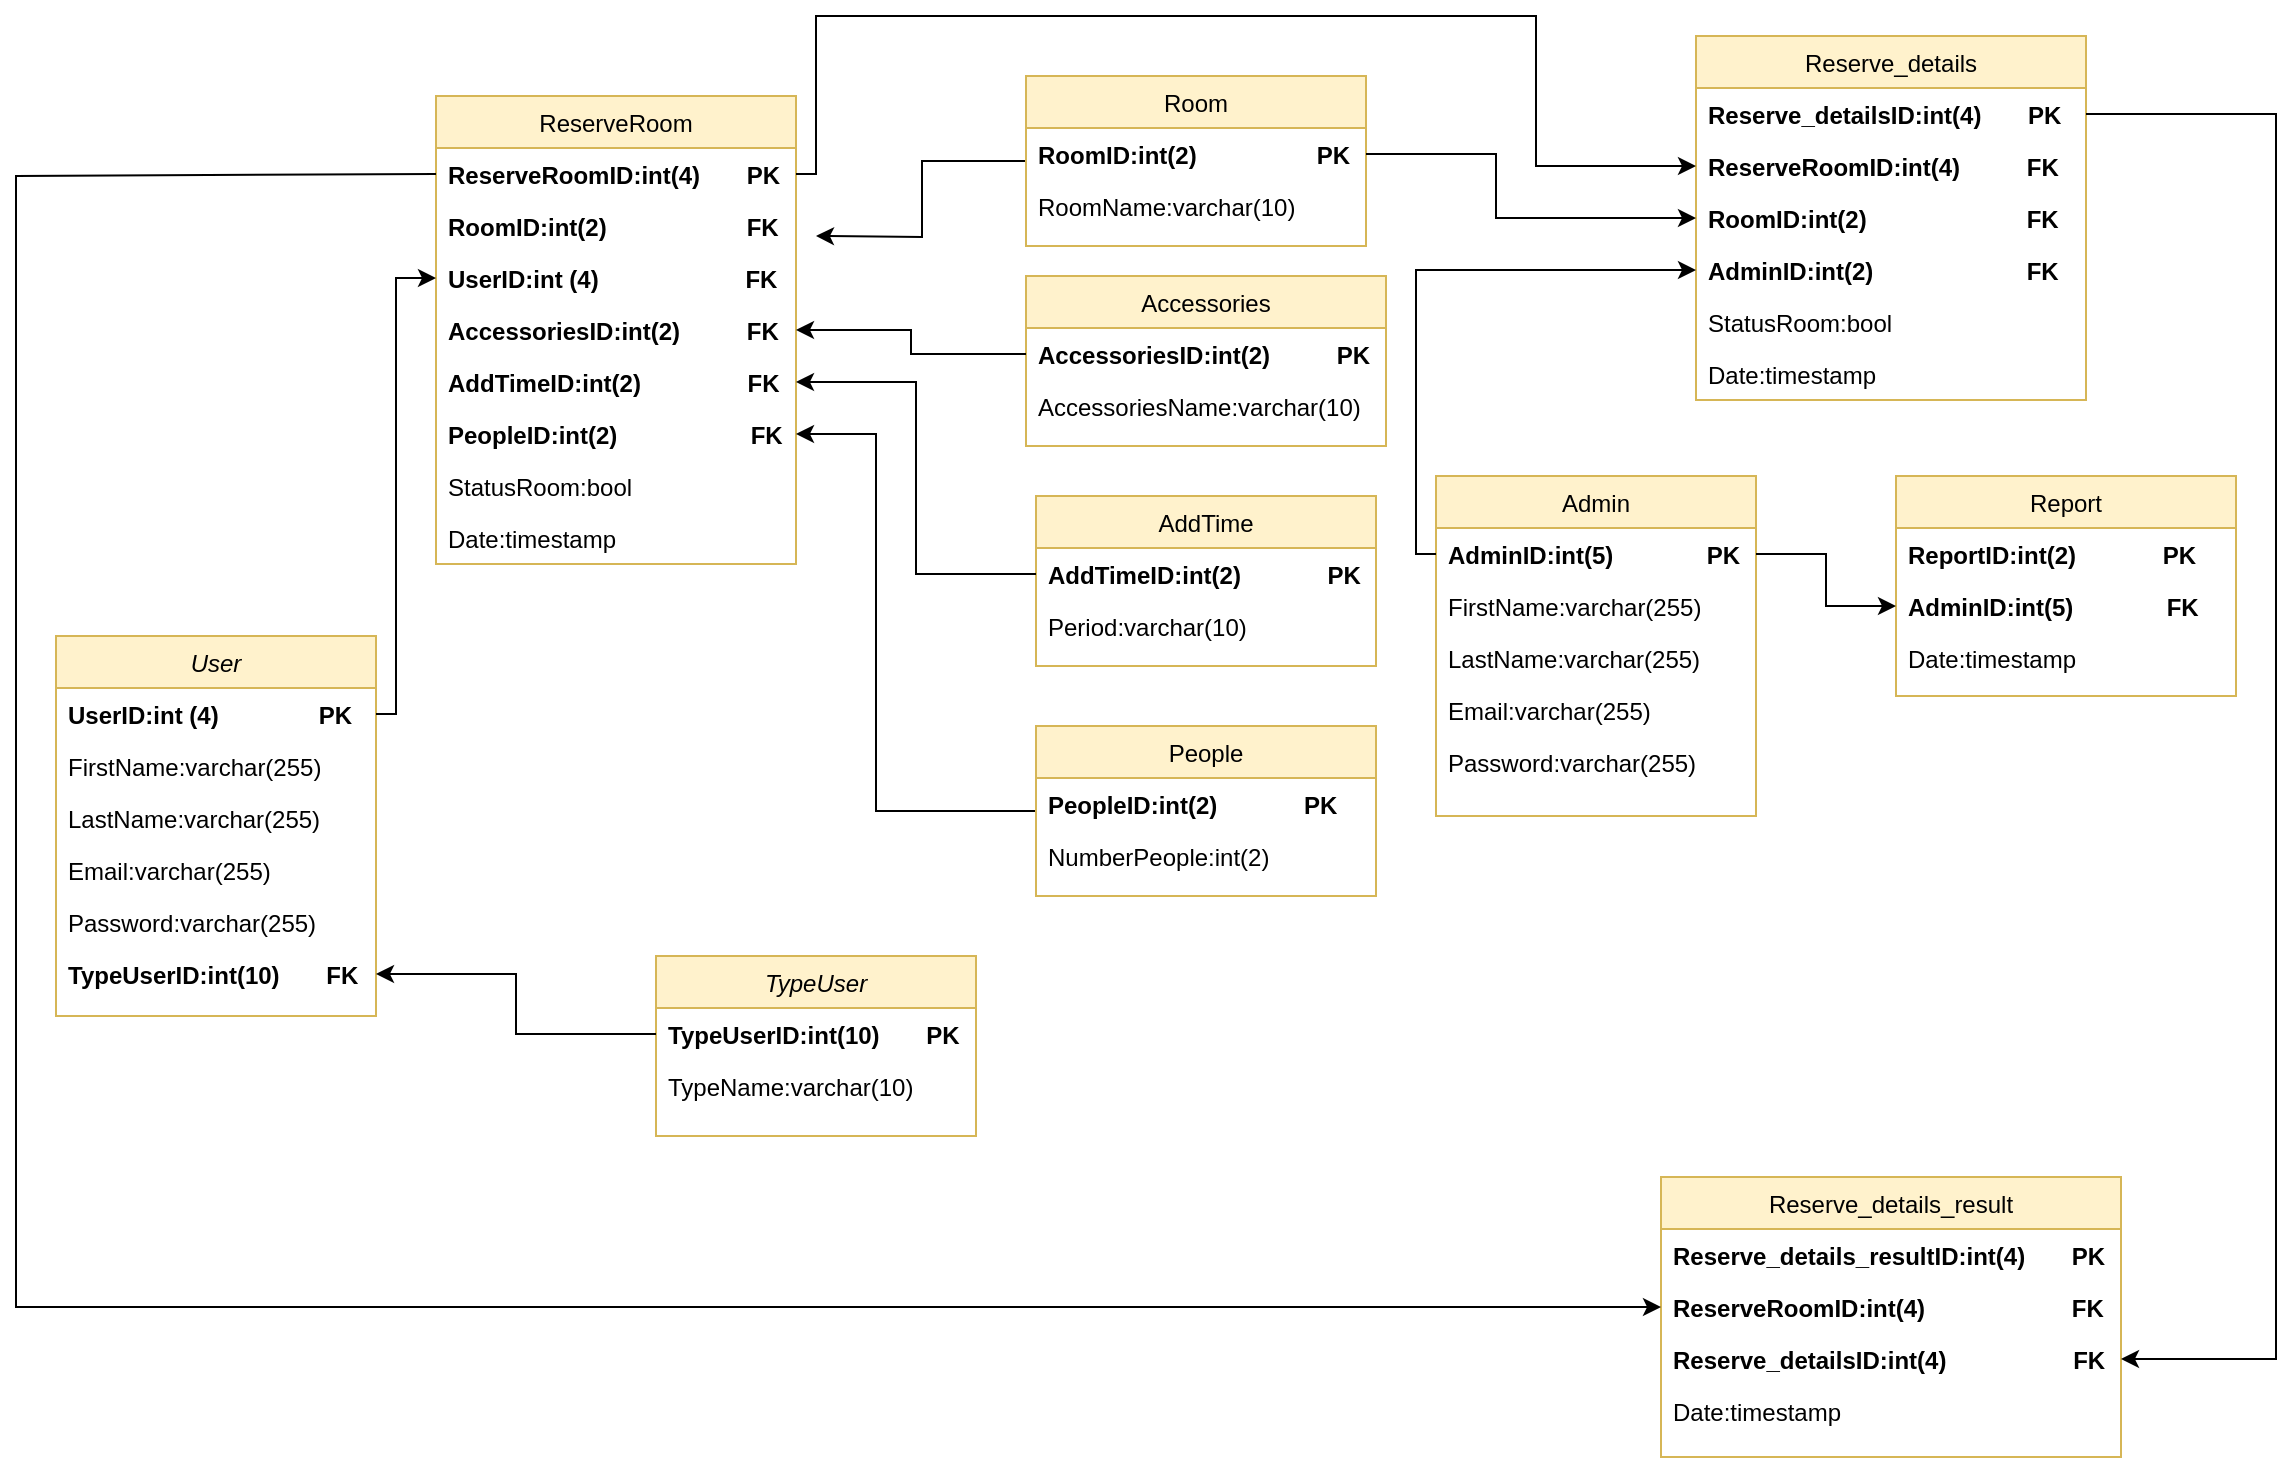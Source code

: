 <mxfile version="14.9.8" type="github">
  <diagram id="C5RBs43oDa-KdzZeNtuy" name="Page-1">
    <mxGraphModel dx="1483" dy="699" grid="1" gridSize="10" guides="1" tooltips="1" connect="1" arrows="1" fold="1" page="1" pageScale="1" pageWidth="1169" pageHeight="827" math="0" shadow="0">
      <root>
        <mxCell id="WIyWlLk6GJQsqaUBKTNV-0" />
        <mxCell id="WIyWlLk6GJQsqaUBKTNV-1" parent="WIyWlLk6GJQsqaUBKTNV-0" />
        <mxCell id="zkfFHV4jXpPFQw0GAbJ--0" value="User" style="swimlane;fontStyle=2;align=center;verticalAlign=top;childLayout=stackLayout;horizontal=1;startSize=26;horizontalStack=0;resizeParent=1;resizeLast=0;collapsible=1;marginBottom=0;rounded=0;shadow=0;strokeWidth=1;fillColor=#fff2cc;strokeColor=#d6b656;" parent="WIyWlLk6GJQsqaUBKTNV-1" vertex="1">
          <mxGeometry x="30" y="360" width="160" height="190" as="geometry">
            <mxRectangle x="230" y="140" width="160" height="26" as="alternateBounds" />
          </mxGeometry>
        </mxCell>
        <mxCell id="zkfFHV4jXpPFQw0GAbJ--1" value="UserID:int (4)               PK" style="text;align=left;verticalAlign=top;spacingLeft=4;spacingRight=4;overflow=hidden;rotatable=0;points=[[0,0.5],[1,0.5]];portConstraint=eastwest;fontStyle=1" parent="zkfFHV4jXpPFQw0GAbJ--0" vertex="1">
          <mxGeometry y="26" width="160" height="26" as="geometry" />
        </mxCell>
        <mxCell id="zkfFHV4jXpPFQw0GAbJ--2" value="FirstName:varchar(255)" style="text;align=left;verticalAlign=top;spacingLeft=4;spacingRight=4;overflow=hidden;rotatable=0;points=[[0,0.5],[1,0.5]];portConstraint=eastwest;rounded=0;shadow=0;html=0;" parent="zkfFHV4jXpPFQw0GAbJ--0" vertex="1">
          <mxGeometry y="52" width="160" height="26" as="geometry" />
        </mxCell>
        <mxCell id="zkfFHV4jXpPFQw0GAbJ--3" value="LastName:varchar(255)" style="text;align=left;verticalAlign=top;spacingLeft=4;spacingRight=4;overflow=hidden;rotatable=0;points=[[0,0.5],[1,0.5]];portConstraint=eastwest;rounded=0;shadow=0;html=0;" parent="zkfFHV4jXpPFQw0GAbJ--0" vertex="1">
          <mxGeometry y="78" width="160" height="26" as="geometry" />
        </mxCell>
        <mxCell id="7BkU9RCoi4VLLVCt1svQ-0" value="Email:varchar(255)" style="text;align=left;verticalAlign=top;spacingLeft=4;spacingRight=4;overflow=hidden;rotatable=0;points=[[0,0.5],[1,0.5]];portConstraint=eastwest;rounded=0;shadow=0;html=0;" vertex="1" parent="zkfFHV4jXpPFQw0GAbJ--0">
          <mxGeometry y="104" width="160" height="26" as="geometry" />
        </mxCell>
        <mxCell id="7BkU9RCoi4VLLVCt1svQ-1" value="Password:varchar(255)" style="text;align=left;verticalAlign=top;spacingLeft=4;spacingRight=4;overflow=hidden;rotatable=0;points=[[0,0.5],[1,0.5]];portConstraint=eastwest;rounded=0;shadow=0;html=0;" vertex="1" parent="zkfFHV4jXpPFQw0GAbJ--0">
          <mxGeometry y="130" width="160" height="26" as="geometry" />
        </mxCell>
        <mxCell id="7BkU9RCoi4VLLVCt1svQ-8" value="TypeUserID:int(10)       FK" style="text;align=left;verticalAlign=top;spacingLeft=4;spacingRight=4;overflow=hidden;rotatable=0;points=[[0,0.5],[1,0.5]];portConstraint=eastwest;rounded=0;shadow=0;html=0;fontStyle=1" vertex="1" parent="zkfFHV4jXpPFQw0GAbJ--0">
          <mxGeometry y="156" width="160" height="26" as="geometry" />
        </mxCell>
        <mxCell id="zkfFHV4jXpPFQw0GAbJ--6" value="Admin" style="swimlane;fontStyle=0;align=center;verticalAlign=top;childLayout=stackLayout;horizontal=1;startSize=26;horizontalStack=0;resizeParent=1;resizeLast=0;collapsible=1;marginBottom=0;rounded=0;shadow=0;strokeWidth=1;fillColor=#fff2cc;strokeColor=#d6b656;" parent="WIyWlLk6GJQsqaUBKTNV-1" vertex="1">
          <mxGeometry x="720" y="280" width="160" height="170" as="geometry">
            <mxRectangle x="130" y="380" width="160" height="26" as="alternateBounds" />
          </mxGeometry>
        </mxCell>
        <mxCell id="zkfFHV4jXpPFQw0GAbJ--7" value="AdminID:int(5)              PK" style="text;align=left;verticalAlign=top;spacingLeft=4;spacingRight=4;overflow=hidden;rotatable=0;points=[[0,0.5],[1,0.5]];portConstraint=eastwest;fontStyle=1" parent="zkfFHV4jXpPFQw0GAbJ--6" vertex="1">
          <mxGeometry y="26" width="160" height="26" as="geometry" />
        </mxCell>
        <mxCell id="zkfFHV4jXpPFQw0GAbJ--8" value="FirstName:varchar(255)" style="text;align=left;verticalAlign=top;spacingLeft=4;spacingRight=4;overflow=hidden;rotatable=0;points=[[0,0.5],[1,0.5]];portConstraint=eastwest;rounded=0;shadow=0;html=0;" parent="zkfFHV4jXpPFQw0GAbJ--6" vertex="1">
          <mxGeometry y="52" width="160" height="26" as="geometry" />
        </mxCell>
        <mxCell id="zkfFHV4jXpPFQw0GAbJ--10" value="LastName:varchar(255)" style="text;align=left;verticalAlign=top;spacingLeft=4;spacingRight=4;overflow=hidden;rotatable=0;points=[[0,0.5],[1,0.5]];portConstraint=eastwest;fontStyle=0" parent="zkfFHV4jXpPFQw0GAbJ--6" vertex="1">
          <mxGeometry y="78" width="160" height="26" as="geometry" />
        </mxCell>
        <mxCell id="zkfFHV4jXpPFQw0GAbJ--11" value="Email:varchar(255)" style="text;align=left;verticalAlign=top;spacingLeft=4;spacingRight=4;overflow=hidden;rotatable=0;points=[[0,0.5],[1,0.5]];portConstraint=eastwest;" parent="zkfFHV4jXpPFQw0GAbJ--6" vertex="1">
          <mxGeometry y="104" width="160" height="26" as="geometry" />
        </mxCell>
        <mxCell id="7BkU9RCoi4VLLVCt1svQ-10" value="Password:varchar(255)" style="text;align=left;verticalAlign=top;spacingLeft=4;spacingRight=4;overflow=hidden;rotatable=0;points=[[0,0.5],[1,0.5]];portConstraint=eastwest;" vertex="1" parent="zkfFHV4jXpPFQw0GAbJ--6">
          <mxGeometry y="130" width="160" height="26" as="geometry" />
        </mxCell>
        <mxCell id="zkfFHV4jXpPFQw0GAbJ--13" value="ReserveRoom" style="swimlane;fontStyle=0;align=center;verticalAlign=top;childLayout=stackLayout;horizontal=1;startSize=26;horizontalStack=0;resizeParent=1;resizeLast=0;collapsible=1;marginBottom=0;rounded=0;shadow=0;strokeWidth=1;fillColor=#fff2cc;strokeColor=#d6b656;" parent="WIyWlLk6GJQsqaUBKTNV-1" vertex="1">
          <mxGeometry x="220" y="90" width="180" height="234" as="geometry">
            <mxRectangle x="340" y="380" width="170" height="26" as="alternateBounds" />
          </mxGeometry>
        </mxCell>
        <mxCell id="zkfFHV4jXpPFQw0GAbJ--14" value="ReserveRoomID:int(4)       PK" style="text;align=left;verticalAlign=top;spacingLeft=4;spacingRight=4;overflow=hidden;rotatable=0;points=[[0,0.5],[1,0.5]];portConstraint=eastwest;fontStyle=1" parent="zkfFHV4jXpPFQw0GAbJ--13" vertex="1">
          <mxGeometry y="26" width="180" height="26" as="geometry" />
        </mxCell>
        <mxCell id="7BkU9RCoi4VLLVCt1svQ-16" value="RoomID:int(2)                     FK" style="text;align=left;verticalAlign=top;spacingLeft=4;spacingRight=4;overflow=hidden;rotatable=0;points=[[0,0.5],[1,0.5]];portConstraint=eastwest;fontStyle=1" vertex="1" parent="zkfFHV4jXpPFQw0GAbJ--13">
          <mxGeometry y="52" width="180" height="26" as="geometry" />
        </mxCell>
        <mxCell id="7BkU9RCoi4VLLVCt1svQ-66" value="UserID:int (4)                      FK" style="text;align=left;verticalAlign=top;spacingLeft=4;spacingRight=4;overflow=hidden;rotatable=0;points=[[0,0.5],[1,0.5]];portConstraint=eastwest;fontStyle=1" vertex="1" parent="zkfFHV4jXpPFQw0GAbJ--13">
          <mxGeometry y="78" width="180" height="26" as="geometry" />
        </mxCell>
        <mxCell id="7BkU9RCoi4VLLVCt1svQ-21" value="AccessoriesID:int(2)          FK" style="text;align=left;verticalAlign=top;spacingLeft=4;spacingRight=4;overflow=hidden;rotatable=0;points=[[0,0.5],[1,0.5]];portConstraint=eastwest;fontStyle=1" vertex="1" parent="zkfFHV4jXpPFQw0GAbJ--13">
          <mxGeometry y="104" width="180" height="26" as="geometry" />
        </mxCell>
        <mxCell id="7BkU9RCoi4VLLVCt1svQ-25" value="AddTimeID:int(2)                FK" style="text;align=left;verticalAlign=top;spacingLeft=4;spacingRight=4;overflow=hidden;rotatable=0;points=[[0,0.5],[1,0.5]];portConstraint=eastwest;fontStyle=1" vertex="1" parent="zkfFHV4jXpPFQw0GAbJ--13">
          <mxGeometry y="130" width="180" height="26" as="geometry" />
        </mxCell>
        <mxCell id="7BkU9RCoi4VLLVCt1svQ-29" value="PeopleID:int(2)                    FK" style="text;align=left;verticalAlign=top;spacingLeft=4;spacingRight=4;overflow=hidden;rotatable=0;points=[[0,0.5],[1,0.5]];portConstraint=eastwest;fontStyle=1" vertex="1" parent="zkfFHV4jXpPFQw0GAbJ--13">
          <mxGeometry y="156" width="180" height="26" as="geometry" />
        </mxCell>
        <mxCell id="7BkU9RCoi4VLLVCt1svQ-33" value="StatusRoom:bool          " style="text;align=left;verticalAlign=top;spacingLeft=4;spacingRight=4;overflow=hidden;rotatable=0;points=[[0,0.5],[1,0.5]];portConstraint=eastwest;fontStyle=0" vertex="1" parent="zkfFHV4jXpPFQw0GAbJ--13">
          <mxGeometry y="182" width="180" height="26" as="geometry" />
        </mxCell>
        <mxCell id="7BkU9RCoi4VLLVCt1svQ-34" value="Date:timestamp" style="text;align=left;verticalAlign=top;spacingLeft=4;spacingRight=4;overflow=hidden;rotatable=0;points=[[0,0.5],[1,0.5]];portConstraint=eastwest;fontStyle=0" vertex="1" parent="zkfFHV4jXpPFQw0GAbJ--13">
          <mxGeometry y="208" width="180" height="26" as="geometry" />
        </mxCell>
        <mxCell id="7BkU9RCoi4VLLVCt1svQ-2" value="TypeUser" style="swimlane;fontStyle=2;align=center;verticalAlign=top;childLayout=stackLayout;horizontal=1;startSize=26;horizontalStack=0;resizeParent=1;resizeLast=0;collapsible=1;marginBottom=0;rounded=0;shadow=0;strokeWidth=1;fillColor=#fff2cc;strokeColor=#d6b656;" vertex="1" parent="WIyWlLk6GJQsqaUBKTNV-1">
          <mxGeometry x="330" y="520" width="160" height="90" as="geometry">
            <mxRectangle x="230" y="140" width="160" height="26" as="alternateBounds" />
          </mxGeometry>
        </mxCell>
        <mxCell id="7BkU9RCoi4VLLVCt1svQ-3" value="TypeUserID:int(10)       PK" style="text;align=left;verticalAlign=top;spacingLeft=4;spacingRight=4;overflow=hidden;rotatable=0;points=[[0,0.5],[1,0.5]];portConstraint=eastwest;fontStyle=1" vertex="1" parent="7BkU9RCoi4VLLVCt1svQ-2">
          <mxGeometry y="26" width="160" height="26" as="geometry" />
        </mxCell>
        <mxCell id="7BkU9RCoi4VLLVCt1svQ-4" value="TypeName:varchar(10)" style="text;align=left;verticalAlign=top;spacingLeft=4;spacingRight=4;overflow=hidden;rotatable=0;points=[[0,0.5],[1,0.5]];portConstraint=eastwest;rounded=0;shadow=0;html=0;" vertex="1" parent="7BkU9RCoi4VLLVCt1svQ-2">
          <mxGeometry y="52" width="160" height="26" as="geometry" />
        </mxCell>
        <mxCell id="7BkU9RCoi4VLLVCt1svQ-81" style="edgeStyle=orthogonalEdgeStyle;rounded=0;orthogonalLoop=1;jettySize=auto;html=1;" edge="1" parent="WIyWlLk6GJQsqaUBKTNV-1" source="7BkU9RCoi4VLLVCt1svQ-12">
          <mxGeometry relative="1" as="geometry">
            <mxPoint x="410" y="160" as="targetPoint" />
          </mxGeometry>
        </mxCell>
        <mxCell id="7BkU9RCoi4VLLVCt1svQ-12" value="Room" style="swimlane;fontStyle=0;align=center;verticalAlign=top;childLayout=stackLayout;horizontal=1;startSize=26;horizontalStack=0;resizeParent=1;resizeLast=0;collapsible=1;marginBottom=0;rounded=0;shadow=0;strokeWidth=1;fillColor=#fff2cc;strokeColor=#d6b656;" vertex="1" parent="WIyWlLk6GJQsqaUBKTNV-1">
          <mxGeometry x="515" y="80" width="170" height="85" as="geometry">
            <mxRectangle x="340" y="380" width="170" height="26" as="alternateBounds" />
          </mxGeometry>
        </mxCell>
        <mxCell id="7BkU9RCoi4VLLVCt1svQ-14" value="RoomID:int(2)                  PK" style="text;align=left;verticalAlign=top;spacingLeft=4;spacingRight=4;overflow=hidden;rotatable=0;points=[[0,0.5],[1,0.5]];portConstraint=eastwest;fontStyle=1" vertex="1" parent="7BkU9RCoi4VLLVCt1svQ-12">
          <mxGeometry y="26" width="170" height="26" as="geometry" />
        </mxCell>
        <mxCell id="7BkU9RCoi4VLLVCt1svQ-15" value="RoomName:varchar(10)          " style="text;align=left;verticalAlign=top;spacingLeft=4;spacingRight=4;overflow=hidden;rotatable=0;points=[[0,0.5],[1,0.5]];portConstraint=eastwest;fontStyle=0" vertex="1" parent="7BkU9RCoi4VLLVCt1svQ-12">
          <mxGeometry y="52" width="170" height="26" as="geometry" />
        </mxCell>
        <mxCell id="7BkU9RCoi4VLLVCt1svQ-18" value="Accessories" style="swimlane;fontStyle=0;align=center;verticalAlign=top;childLayout=stackLayout;horizontal=1;startSize=26;horizontalStack=0;resizeParent=1;resizeLast=0;collapsible=1;marginBottom=0;rounded=0;shadow=0;strokeWidth=1;fillColor=#fff2cc;strokeColor=#d6b656;" vertex="1" parent="WIyWlLk6GJQsqaUBKTNV-1">
          <mxGeometry x="515" y="180" width="180" height="85" as="geometry">
            <mxRectangle x="340" y="380" width="170" height="26" as="alternateBounds" />
          </mxGeometry>
        </mxCell>
        <mxCell id="7BkU9RCoi4VLLVCt1svQ-19" value="AccessoriesID:int(2)          PK" style="text;align=left;verticalAlign=top;spacingLeft=4;spacingRight=4;overflow=hidden;rotatable=0;points=[[0,0.5],[1,0.5]];portConstraint=eastwest;fontStyle=1" vertex="1" parent="7BkU9RCoi4VLLVCt1svQ-18">
          <mxGeometry y="26" width="180" height="26" as="geometry" />
        </mxCell>
        <mxCell id="7BkU9RCoi4VLLVCt1svQ-20" value="AccessoriesName:varchar(10)          " style="text;align=left;verticalAlign=top;spacingLeft=4;spacingRight=4;overflow=hidden;rotatable=0;points=[[0,0.5],[1,0.5]];portConstraint=eastwest;fontStyle=0" vertex="1" parent="7BkU9RCoi4VLLVCt1svQ-18">
          <mxGeometry y="52" width="180" height="26" as="geometry" />
        </mxCell>
        <mxCell id="7BkU9RCoi4VLLVCt1svQ-22" value="AddTime" style="swimlane;fontStyle=0;align=center;verticalAlign=top;childLayout=stackLayout;horizontal=1;startSize=26;horizontalStack=0;resizeParent=1;resizeLast=0;collapsible=1;marginBottom=0;rounded=0;shadow=0;strokeWidth=1;fillColor=#fff2cc;strokeColor=#d6b656;" vertex="1" parent="WIyWlLk6GJQsqaUBKTNV-1">
          <mxGeometry x="520" y="290" width="170" height="85" as="geometry">
            <mxRectangle x="340" y="380" width="170" height="26" as="alternateBounds" />
          </mxGeometry>
        </mxCell>
        <mxCell id="7BkU9RCoi4VLLVCt1svQ-23" value="AddTimeID:int(2)             PK" style="text;align=left;verticalAlign=top;spacingLeft=4;spacingRight=4;overflow=hidden;rotatable=0;points=[[0,0.5],[1,0.5]];portConstraint=eastwest;fontStyle=1" vertex="1" parent="7BkU9RCoi4VLLVCt1svQ-22">
          <mxGeometry y="26" width="170" height="26" as="geometry" />
        </mxCell>
        <mxCell id="7BkU9RCoi4VLLVCt1svQ-24" value="Period:varchar(10)          " style="text;align=left;verticalAlign=top;spacingLeft=4;spacingRight=4;overflow=hidden;rotatable=0;points=[[0,0.5],[1,0.5]];portConstraint=eastwest;fontStyle=0" vertex="1" parent="7BkU9RCoi4VLLVCt1svQ-22">
          <mxGeometry y="52" width="170" height="26" as="geometry" />
        </mxCell>
        <mxCell id="7BkU9RCoi4VLLVCt1svQ-78" value="" style="edgeStyle=orthogonalEdgeStyle;rounded=0;orthogonalLoop=1;jettySize=auto;html=1;entryX=1;entryY=0.5;entryDx=0;entryDy=0;" edge="1" parent="WIyWlLk6GJQsqaUBKTNV-1" source="7BkU9RCoi4VLLVCt1svQ-26" target="7BkU9RCoi4VLLVCt1svQ-29">
          <mxGeometry relative="1" as="geometry">
            <Array as="points">
              <mxPoint x="440" y="447" />
              <mxPoint x="440" y="259" />
            </Array>
          </mxGeometry>
        </mxCell>
        <mxCell id="7BkU9RCoi4VLLVCt1svQ-26" value="People" style="swimlane;fontStyle=0;align=center;verticalAlign=top;childLayout=stackLayout;horizontal=1;startSize=26;horizontalStack=0;resizeParent=1;resizeLast=0;collapsible=1;marginBottom=0;rounded=0;shadow=0;strokeWidth=1;fillColor=#fff2cc;strokeColor=#d6b656;" vertex="1" parent="WIyWlLk6GJQsqaUBKTNV-1">
          <mxGeometry x="520" y="405" width="170" height="85" as="geometry">
            <mxRectangle x="340" y="380" width="170" height="26" as="alternateBounds" />
          </mxGeometry>
        </mxCell>
        <mxCell id="7BkU9RCoi4VLLVCt1svQ-27" value="PeopleID:int(2)             PK" style="text;align=left;verticalAlign=top;spacingLeft=4;spacingRight=4;overflow=hidden;rotatable=0;points=[[0,0.5],[1,0.5]];portConstraint=eastwest;fontStyle=1" vertex="1" parent="7BkU9RCoi4VLLVCt1svQ-26">
          <mxGeometry y="26" width="170" height="26" as="geometry" />
        </mxCell>
        <mxCell id="7BkU9RCoi4VLLVCt1svQ-28" value="NumberPeople:int(2)          " style="text;align=left;verticalAlign=top;spacingLeft=4;spacingRight=4;overflow=hidden;rotatable=0;points=[[0,0.5],[1,0.5]];portConstraint=eastwest;fontStyle=0" vertex="1" parent="7BkU9RCoi4VLLVCt1svQ-26">
          <mxGeometry y="52" width="170" height="26" as="geometry" />
        </mxCell>
        <mxCell id="7BkU9RCoi4VLLVCt1svQ-35" value="Reserve_details" style="swimlane;fontStyle=0;align=center;verticalAlign=top;childLayout=stackLayout;horizontal=1;startSize=26;horizontalStack=0;resizeParent=1;resizeLast=0;collapsible=1;marginBottom=0;rounded=0;shadow=0;strokeWidth=1;fillColor=#fff2cc;strokeColor=#d6b656;" vertex="1" parent="WIyWlLk6GJQsqaUBKTNV-1">
          <mxGeometry x="850" y="60" width="195" height="182" as="geometry">
            <mxRectangle x="340" y="380" width="170" height="26" as="alternateBounds" />
          </mxGeometry>
        </mxCell>
        <mxCell id="7BkU9RCoi4VLLVCt1svQ-36" value="Reserve_detailsID:int(4)       PK" style="text;align=left;verticalAlign=top;spacingLeft=4;spacingRight=4;overflow=hidden;rotatable=0;points=[[0,0.5],[1,0.5]];portConstraint=eastwest;fontStyle=1" vertex="1" parent="7BkU9RCoi4VLLVCt1svQ-35">
          <mxGeometry y="26" width="195" height="26" as="geometry" />
        </mxCell>
        <mxCell id="7BkU9RCoi4VLLVCt1svQ-83" value="ReserveRoomID:int(4)          FK" style="text;align=left;verticalAlign=top;spacingLeft=4;spacingRight=4;overflow=hidden;rotatable=0;points=[[0,0.5],[1,0.5]];portConstraint=eastwest;fontStyle=1" vertex="1" parent="7BkU9RCoi4VLLVCt1svQ-35">
          <mxGeometry y="52" width="195" height="26" as="geometry" />
        </mxCell>
        <mxCell id="7BkU9RCoi4VLLVCt1svQ-37" value="RoomID:int(2)                        FK" style="text;align=left;verticalAlign=top;spacingLeft=4;spacingRight=4;overflow=hidden;rotatable=0;points=[[0,0.5],[1,0.5]];portConstraint=eastwest;fontStyle=1" vertex="1" parent="7BkU9RCoi4VLLVCt1svQ-35">
          <mxGeometry y="78" width="195" height="26" as="geometry" />
        </mxCell>
        <mxCell id="7BkU9RCoi4VLLVCt1svQ-39" value="AdminID:int(2)                       FK" style="text;align=left;verticalAlign=top;spacingLeft=4;spacingRight=4;overflow=hidden;rotatable=0;points=[[0,0.5],[1,0.5]];portConstraint=eastwest;fontStyle=1" vertex="1" parent="7BkU9RCoi4VLLVCt1svQ-35">
          <mxGeometry y="104" width="195" height="26" as="geometry" />
        </mxCell>
        <mxCell id="7BkU9RCoi4VLLVCt1svQ-41" value="StatusRoom:bool          " style="text;align=left;verticalAlign=top;spacingLeft=4;spacingRight=4;overflow=hidden;rotatable=0;points=[[0,0.5],[1,0.5]];portConstraint=eastwest;fontStyle=0" vertex="1" parent="7BkU9RCoi4VLLVCt1svQ-35">
          <mxGeometry y="130" width="195" height="26" as="geometry" />
        </mxCell>
        <mxCell id="7BkU9RCoi4VLLVCt1svQ-42" value="Date:timestamp" style="text;align=left;verticalAlign=top;spacingLeft=4;spacingRight=4;overflow=hidden;rotatable=0;points=[[0,0.5],[1,0.5]];portConstraint=eastwest;fontStyle=0" vertex="1" parent="7BkU9RCoi4VLLVCt1svQ-35">
          <mxGeometry y="156" width="195" height="26" as="geometry" />
        </mxCell>
        <mxCell id="7BkU9RCoi4VLLVCt1svQ-43" value="Reserve_details_result" style="swimlane;fontStyle=0;align=center;verticalAlign=top;childLayout=stackLayout;horizontal=1;startSize=26;horizontalStack=0;resizeParent=1;resizeLast=0;collapsible=1;marginBottom=0;rounded=0;shadow=0;strokeWidth=1;fillColor=#fff2cc;strokeColor=#d6b656;" vertex="1" parent="WIyWlLk6GJQsqaUBKTNV-1">
          <mxGeometry x="832.5" y="630.5" width="230" height="140" as="geometry">
            <mxRectangle x="340" y="380" width="170" height="26" as="alternateBounds" />
          </mxGeometry>
        </mxCell>
        <mxCell id="7BkU9RCoi4VLLVCt1svQ-44" value="Reserve_details_resultID:int(4)       PK" style="text;align=left;verticalAlign=top;spacingLeft=4;spacingRight=4;overflow=hidden;rotatable=0;points=[[0,0.5],[1,0.5]];portConstraint=eastwest;fontStyle=1" vertex="1" parent="7BkU9RCoi4VLLVCt1svQ-43">
          <mxGeometry y="26" width="230" height="26" as="geometry" />
        </mxCell>
        <mxCell id="7BkU9RCoi4VLLVCt1svQ-49" value="ReserveRoomID:int(4)                      FK" style="text;align=left;verticalAlign=top;spacingLeft=4;spacingRight=4;overflow=hidden;rotatable=0;points=[[0,0.5],[1,0.5]];portConstraint=eastwest;fontStyle=1" vertex="1" parent="7BkU9RCoi4VLLVCt1svQ-43">
          <mxGeometry y="52" width="230" height="26" as="geometry" />
        </mxCell>
        <mxCell id="7BkU9RCoi4VLLVCt1svQ-50" value="Reserve_detailsID:int(4)                   FK" style="text;align=left;verticalAlign=top;spacingLeft=4;spacingRight=4;overflow=hidden;rotatable=0;points=[[0,0.5],[1,0.5]];portConstraint=eastwest;fontStyle=1" vertex="1" parent="7BkU9RCoi4VLLVCt1svQ-43">
          <mxGeometry y="78" width="230" height="26" as="geometry" />
        </mxCell>
        <mxCell id="7BkU9RCoi4VLLVCt1svQ-52" value="Date:timestamp" style="text;align=left;verticalAlign=top;spacingLeft=4;spacingRight=4;overflow=hidden;rotatable=0;points=[[0,0.5],[1,0.5]];portConstraint=eastwest;fontStyle=0" vertex="1" parent="7BkU9RCoi4VLLVCt1svQ-43">
          <mxGeometry y="104" width="230" height="26" as="geometry" />
        </mxCell>
        <mxCell id="7BkU9RCoi4VLLVCt1svQ-55" value="Report" style="swimlane;fontStyle=0;align=center;verticalAlign=top;childLayout=stackLayout;horizontal=1;startSize=26;horizontalStack=0;resizeParent=1;resizeLast=0;collapsible=1;marginBottom=0;rounded=0;shadow=0;strokeWidth=1;fillColor=#fff2cc;strokeColor=#d6b656;" vertex="1" parent="WIyWlLk6GJQsqaUBKTNV-1">
          <mxGeometry x="950" y="280" width="170" height="110" as="geometry">
            <mxRectangle x="340" y="380" width="170" height="26" as="alternateBounds" />
          </mxGeometry>
        </mxCell>
        <mxCell id="7BkU9RCoi4VLLVCt1svQ-56" value="ReportID:int(2)             PK" style="text;align=left;verticalAlign=top;spacingLeft=4;spacingRight=4;overflow=hidden;rotatable=0;points=[[0,0.5],[1,0.5]];portConstraint=eastwest;fontStyle=1" vertex="1" parent="7BkU9RCoi4VLLVCt1svQ-55">
          <mxGeometry y="26" width="170" height="26" as="geometry" />
        </mxCell>
        <mxCell id="7BkU9RCoi4VLLVCt1svQ-59" value="AdminID:int(5)              FK" style="text;align=left;verticalAlign=top;spacingLeft=4;spacingRight=4;overflow=hidden;rotatable=0;points=[[0,0.5],[1,0.5]];portConstraint=eastwest;fontStyle=1" vertex="1" parent="7BkU9RCoi4VLLVCt1svQ-55">
          <mxGeometry y="52" width="170" height="26" as="geometry" />
        </mxCell>
        <mxCell id="7BkU9RCoi4VLLVCt1svQ-58" value="Date:timestamp" style="text;align=left;verticalAlign=top;spacingLeft=4;spacingRight=4;overflow=hidden;rotatable=0;points=[[0,0.5],[1,0.5]];portConstraint=eastwest;fontStyle=0" vertex="1" parent="7BkU9RCoi4VLLVCt1svQ-55">
          <mxGeometry y="78" width="170" height="26" as="geometry" />
        </mxCell>
        <mxCell id="7BkU9RCoi4VLLVCt1svQ-69" style="edgeStyle=orthogonalEdgeStyle;rounded=0;orthogonalLoop=1;jettySize=auto;html=1;entryX=1;entryY=0.5;entryDx=0;entryDy=0;exitX=0;exitY=0.5;exitDx=0;exitDy=0;" edge="1" parent="WIyWlLk6GJQsqaUBKTNV-1" source="7BkU9RCoi4VLLVCt1svQ-3" target="7BkU9RCoi4VLLVCt1svQ-8">
          <mxGeometry relative="1" as="geometry">
            <mxPoint x="330" y="509" as="sourcePoint" />
            <Array as="points">
              <mxPoint x="260" y="559" />
              <mxPoint x="260" y="529" />
            </Array>
          </mxGeometry>
        </mxCell>
        <mxCell id="7BkU9RCoi4VLLVCt1svQ-70" value="" style="edgeStyle=orthogonalEdgeStyle;rounded=0;orthogonalLoop=1;jettySize=auto;html=1;entryX=0;entryY=0.5;entryDx=0;entryDy=0;" edge="1" parent="WIyWlLk6GJQsqaUBKTNV-1" source="zkfFHV4jXpPFQw0GAbJ--1" target="7BkU9RCoi4VLLVCt1svQ-66">
          <mxGeometry relative="1" as="geometry">
            <Array as="points">
              <mxPoint x="200" y="399" />
              <mxPoint x="200" y="181" />
            </Array>
          </mxGeometry>
        </mxCell>
        <mxCell id="7BkU9RCoi4VLLVCt1svQ-77" value="" style="edgeStyle=orthogonalEdgeStyle;rounded=0;orthogonalLoop=1;jettySize=auto;html=1;entryX=1;entryY=0.5;entryDx=0;entryDy=0;" edge="1" parent="WIyWlLk6GJQsqaUBKTNV-1" source="7BkU9RCoi4VLLVCt1svQ-19" target="7BkU9RCoi4VLLVCt1svQ-21">
          <mxGeometry relative="1" as="geometry" />
        </mxCell>
        <mxCell id="7BkU9RCoi4VLLVCt1svQ-80" style="edgeStyle=orthogonalEdgeStyle;rounded=0;orthogonalLoop=1;jettySize=auto;html=1;" edge="1" parent="WIyWlLk6GJQsqaUBKTNV-1" source="7BkU9RCoi4VLLVCt1svQ-23" target="7BkU9RCoi4VLLVCt1svQ-25">
          <mxGeometry relative="1" as="geometry" />
        </mxCell>
        <mxCell id="7BkU9RCoi4VLLVCt1svQ-84" style="edgeStyle=orthogonalEdgeStyle;rounded=0;orthogonalLoop=1;jettySize=auto;html=1;entryX=0;entryY=0.5;entryDx=0;entryDy=0;" edge="1" parent="WIyWlLk6GJQsqaUBKTNV-1" source="zkfFHV4jXpPFQw0GAbJ--14" target="7BkU9RCoi4VLLVCt1svQ-83">
          <mxGeometry relative="1" as="geometry">
            <Array as="points">
              <mxPoint x="410" y="129" />
              <mxPoint x="410" y="50" />
              <mxPoint x="770" y="50" />
              <mxPoint x="770" y="125" />
            </Array>
          </mxGeometry>
        </mxCell>
        <mxCell id="7BkU9RCoi4VLLVCt1svQ-85" style="edgeStyle=orthogonalEdgeStyle;rounded=0;orthogonalLoop=1;jettySize=auto;html=1;" edge="1" parent="WIyWlLk6GJQsqaUBKTNV-1" source="7BkU9RCoi4VLLVCt1svQ-14" target="7BkU9RCoi4VLLVCt1svQ-37">
          <mxGeometry relative="1" as="geometry">
            <Array as="points">
              <mxPoint x="750" y="119" />
              <mxPoint x="750" y="151" />
            </Array>
          </mxGeometry>
        </mxCell>
        <mxCell id="7BkU9RCoi4VLLVCt1svQ-86" style="edgeStyle=orthogonalEdgeStyle;rounded=0;orthogonalLoop=1;jettySize=auto;html=1;entryX=0;entryY=0.5;entryDx=0;entryDy=0;exitX=0;exitY=0.5;exitDx=0;exitDy=0;" edge="1" parent="WIyWlLk6GJQsqaUBKTNV-1" source="zkfFHV4jXpPFQw0GAbJ--7" target="7BkU9RCoi4VLLVCt1svQ-39">
          <mxGeometry relative="1" as="geometry">
            <Array as="points">
              <mxPoint x="710" y="319" />
              <mxPoint x="710" y="177" />
            </Array>
          </mxGeometry>
        </mxCell>
        <mxCell id="7BkU9RCoi4VLLVCt1svQ-87" style="edgeStyle=orthogonalEdgeStyle;rounded=0;orthogonalLoop=1;jettySize=auto;html=1;entryX=0;entryY=0.5;entryDx=0;entryDy=0;exitX=0;exitY=0.5;exitDx=0;exitDy=0;" edge="1" parent="WIyWlLk6GJQsqaUBKTNV-1" source="zkfFHV4jXpPFQw0GAbJ--14" target="7BkU9RCoi4VLLVCt1svQ-49">
          <mxGeometry relative="1" as="geometry">
            <mxPoint x="220" y="259.5" as="sourcePoint" />
            <Array as="points">
              <mxPoint x="10" y="130" />
              <mxPoint x="10" y="696" />
            </Array>
          </mxGeometry>
        </mxCell>
        <mxCell id="7BkU9RCoi4VLLVCt1svQ-88" style="edgeStyle=orthogonalEdgeStyle;rounded=0;orthogonalLoop=1;jettySize=auto;html=1;entryX=1;entryY=0.5;entryDx=0;entryDy=0;" edge="1" parent="WIyWlLk6GJQsqaUBKTNV-1" source="7BkU9RCoi4VLLVCt1svQ-36" target="7BkU9RCoi4VLLVCt1svQ-50">
          <mxGeometry relative="1" as="geometry">
            <Array as="points">
              <mxPoint x="1140" y="99" />
              <mxPoint x="1140" y="722" />
            </Array>
          </mxGeometry>
        </mxCell>
        <mxCell id="7BkU9RCoi4VLLVCt1svQ-89" style="edgeStyle=orthogonalEdgeStyle;rounded=0;orthogonalLoop=1;jettySize=auto;html=1;exitX=1;exitY=0.5;exitDx=0;exitDy=0;" edge="1" parent="WIyWlLk6GJQsqaUBKTNV-1" source="zkfFHV4jXpPFQw0GAbJ--7" target="7BkU9RCoi4VLLVCt1svQ-59">
          <mxGeometry relative="1" as="geometry" />
        </mxCell>
      </root>
    </mxGraphModel>
  </diagram>
</mxfile>
